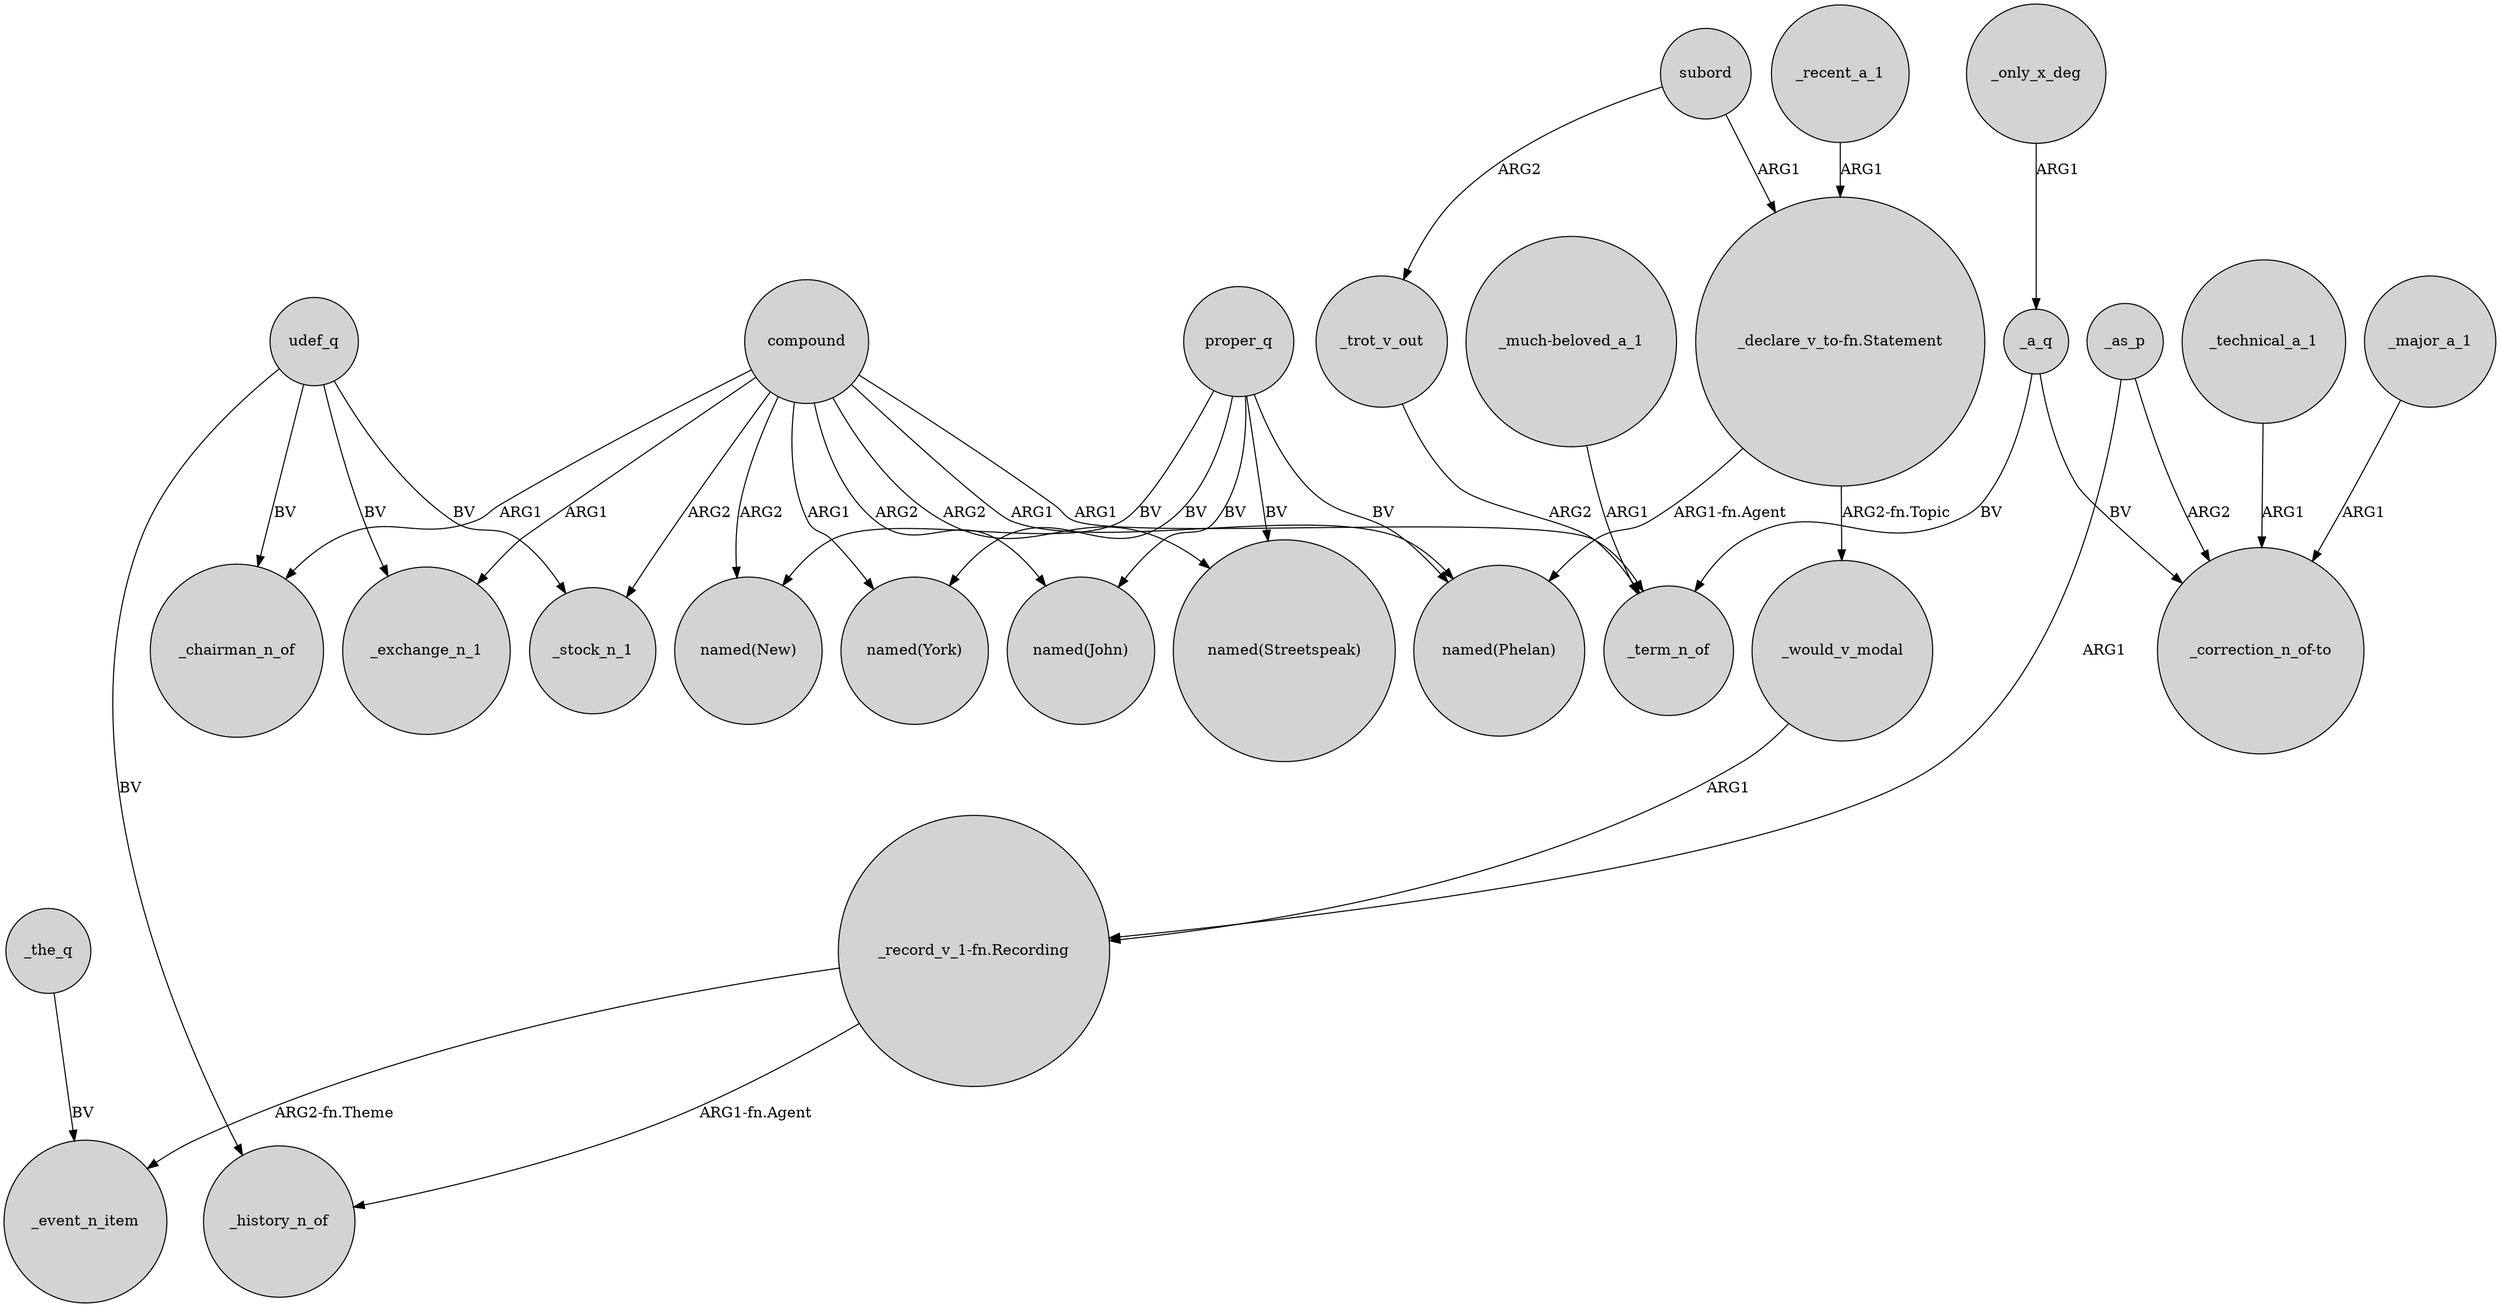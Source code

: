 digraph {
	node [shape=circle style=filled]
	compound -> _term_n_of [label=ARG1]
	compound -> "named(John)" [label=ARG2]
	subord -> "_declare_v_to-fn.Statement" [label=ARG1]
	compound -> "named(New)" [label=ARG2]
	"_much-beloved_a_1" -> _term_n_of [label=ARG1]
	compound -> _chairman_n_of [label=ARG1]
	"_record_v_1-fn.Recording" -> _event_n_item [label="ARG2-fn.Theme"]
	_as_p -> "_record_v_1-fn.Recording" [label=ARG1]
	udef_q -> _history_n_of [label=BV]
	proper_q -> "named(New)" [label=BV]
	compound -> "named(Streetspeak)" [label=ARG2]
	"_declare_v_to-fn.Statement" -> "named(Phelan)" [label="ARG1-fn.Agent"]
	"_declare_v_to-fn.Statement" -> _would_v_modal [label="ARG2-fn.Topic"]
	_a_q -> "_correction_n_of-to" [label=BV]
	_as_p -> "_correction_n_of-to" [label=ARG2]
	udef_q -> _chairman_n_of [label=BV]
	_recent_a_1 -> "_declare_v_to-fn.Statement" [label=ARG1]
	compound -> _stock_n_1 [label=ARG2]
	udef_q -> _stock_n_1 [label=BV]
	compound -> "named(York)" [label=ARG1]
	"_record_v_1-fn.Recording" -> _history_n_of [label="ARG1-fn.Agent"]
	_would_v_modal -> "_record_v_1-fn.Recording" [label=ARG1]
	_technical_a_1 -> "_correction_n_of-to" [label=ARG1]
	compound -> _exchange_n_1 [label=ARG1]
	compound -> "named(Phelan)" [label=ARG1]
	_only_x_deg -> _a_q [label=ARG1]
	_major_a_1 -> "_correction_n_of-to" [label=ARG1]
	_a_q -> _term_n_of [label=BV]
	proper_q -> "named(Phelan)" [label=BV]
	udef_q -> _exchange_n_1 [label=BV]
	proper_q -> "named(York)" [label=BV]
	proper_q -> "named(John)" [label=BV]
	proper_q -> "named(Streetspeak)" [label=BV]
	subord -> _trot_v_out [label=ARG2]
	_the_q -> _event_n_item [label=BV]
	_trot_v_out -> _term_n_of [label=ARG2]
}
